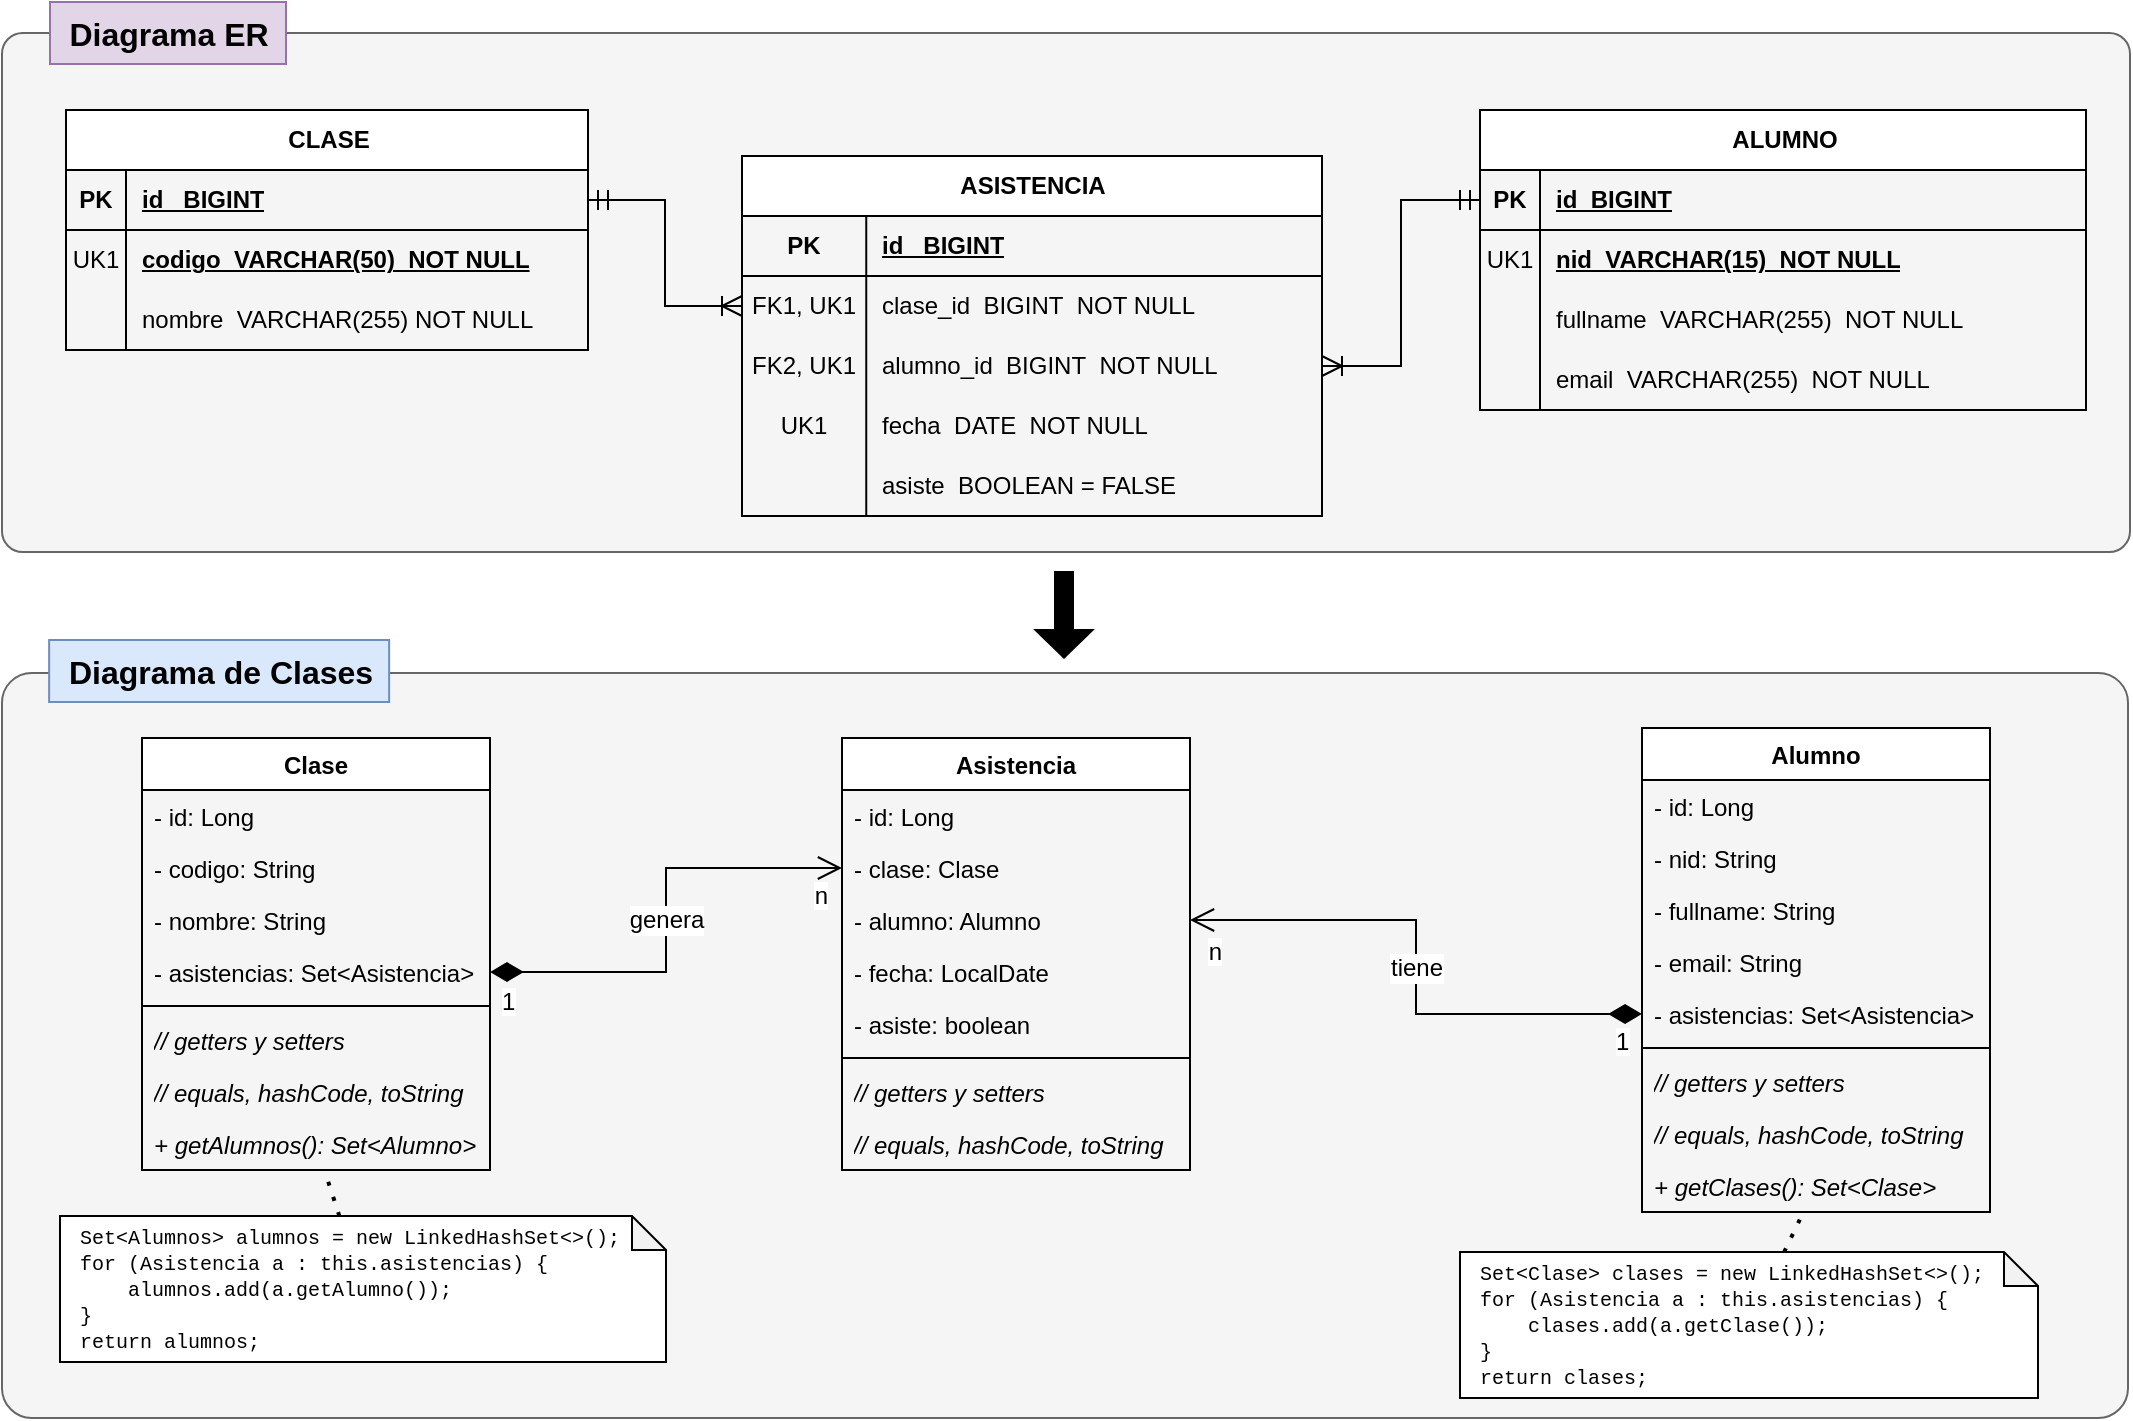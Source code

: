 <mxfile version="21.6.1" type="device">
  <diagram name="Ej04: AsistenciaClaseBootcamp" id="c6hF1cLbRYbWga9V10Wv">
    <mxGraphModel dx="2589" dy="1699" grid="0" gridSize="10" guides="1" tooltips="1" connect="1" arrows="1" fold="1" page="1" pageScale="1" pageWidth="1169" pageHeight="827" math="0" shadow="0">
      <root>
        <mxCell id="0" />
        <mxCell id="1" parent="0" />
        <mxCell id="1OfjzF8hb799n_BFfoPv-2" value="" style="group" vertex="1" connectable="0" parent="1">
          <mxGeometry x="-1116" y="-775" width="1064" height="271" as="geometry" />
        </mxCell>
        <mxCell id="1OfjzF8hb799n_BFfoPv-3" value="" style="rounded=1;whiteSpace=wrap;html=1;fontFamily=Helvetica;fontSize=12;arcSize=4;fillColor=#f5f5f5;strokeColor=#666666;fontColor=#333333;glass=0;shadow=0;" vertex="1" parent="1OfjzF8hb799n_BFfoPv-2">
          <mxGeometry y="11.471" width="1064" height="259.529" as="geometry" />
        </mxCell>
        <mxCell id="1OfjzF8hb799n_BFfoPv-4" value="Diagrama ER" style="text;html=1;align=center;verticalAlign=middle;resizable=0;points=[];autosize=1;strokeColor=#9673a6;fillColor=#e1d5e7;fontSize=16;fontFamily=Helvetica;fontStyle=1" vertex="1" parent="1OfjzF8hb799n_BFfoPv-2">
          <mxGeometry x="24.002" y="-4" width="118" height="31" as="geometry" />
        </mxCell>
        <mxCell id="1OfjzF8hb799n_BFfoPv-1" value="" style="group" vertex="1" connectable="0" parent="1">
          <mxGeometry x="-1116" y="-460" width="1063" height="389" as="geometry" />
        </mxCell>
        <mxCell id="OGEMMjFFykvlxQLGRDJc-118" value="" style="rounded=1;whiteSpace=wrap;html=1;fontFamily=Helvetica;fontSize=12;arcSize=4;fillColor=#f5f5f5;strokeColor=#666666;fontColor=#333333;glass=0;shadow=0;" parent="1OfjzF8hb799n_BFfoPv-1" vertex="1">
          <mxGeometry y="16.466" width="1063" height="372.534" as="geometry" />
        </mxCell>
        <mxCell id="OGEMMjFFykvlxQLGRDJc-119" value="Diagrama de Clases" style="text;html=1;align=center;verticalAlign=middle;resizable=0;points=[];autosize=1;strokeColor=#6c8ebf;fillColor=#dae8fc;fontSize=16;fontFamily=Helvetica;fontStyle=1" parent="1OfjzF8hb799n_BFfoPv-1" vertex="1">
          <mxGeometry x="23.57" width="170" height="31" as="geometry" />
        </mxCell>
        <mxCell id="OGEMMjFFykvlxQLGRDJc-1" value="CLASE" style="shape=table;startSize=30;container=1;collapsible=1;childLayout=tableLayout;fixedRows=1;rowLines=0;fontStyle=1;align=center;resizeLast=1;html=1;fontSize=12;" parent="1" vertex="1">
          <mxGeometry x="-1084" y="-725" width="261" height="120" as="geometry" />
        </mxCell>
        <mxCell id="OGEMMjFFykvlxQLGRDJc-2" value="" style="shape=tableRow;horizontal=0;startSize=0;swimlaneHead=0;swimlaneBody=0;fillColor=none;collapsible=0;dropTarget=0;points=[[0,0.5],[1,0.5]];portConstraint=eastwest;top=0;left=0;right=0;bottom=1;fontSize=12;" parent="OGEMMjFFykvlxQLGRDJc-1" vertex="1">
          <mxGeometry y="30" width="261" height="30" as="geometry" />
        </mxCell>
        <mxCell id="OGEMMjFFykvlxQLGRDJc-3" value="PK" style="shape=partialRectangle;connectable=0;fillColor=none;top=0;left=0;bottom=0;right=0;fontStyle=1;overflow=hidden;whiteSpace=wrap;html=1;fontSize=12;" parent="OGEMMjFFykvlxQLGRDJc-2" vertex="1">
          <mxGeometry width="30" height="30" as="geometry">
            <mxRectangle width="30" height="30" as="alternateBounds" />
          </mxGeometry>
        </mxCell>
        <mxCell id="OGEMMjFFykvlxQLGRDJc-4" value="id&amp;nbsp; &amp;nbsp;BIGINT" style="shape=partialRectangle;connectable=0;fillColor=none;top=0;left=0;bottom=0;right=0;align=left;spacingLeft=6;fontStyle=5;overflow=hidden;whiteSpace=wrap;html=1;fontSize=12;" parent="OGEMMjFFykvlxQLGRDJc-2" vertex="1">
          <mxGeometry x="30" width="231" height="30" as="geometry">
            <mxRectangle width="231" height="30" as="alternateBounds" />
          </mxGeometry>
        </mxCell>
        <mxCell id="OGEMMjFFykvlxQLGRDJc-5" value="" style="shape=tableRow;horizontal=0;startSize=0;swimlaneHead=0;swimlaneBody=0;fillColor=none;collapsible=0;dropTarget=0;points=[[0,0.5],[1,0.5]];portConstraint=eastwest;top=0;left=0;right=0;bottom=0;fontSize=12;" parent="OGEMMjFFykvlxQLGRDJc-1" vertex="1">
          <mxGeometry y="60" width="261" height="30" as="geometry" />
        </mxCell>
        <mxCell id="OGEMMjFFykvlxQLGRDJc-6" value="UK1" style="shape=partialRectangle;connectable=0;fillColor=none;top=0;left=0;bottom=0;right=0;editable=1;overflow=hidden;whiteSpace=wrap;html=1;fontSize=12;" parent="OGEMMjFFykvlxQLGRDJc-5" vertex="1">
          <mxGeometry width="30" height="30" as="geometry">
            <mxRectangle width="30" height="30" as="alternateBounds" />
          </mxGeometry>
        </mxCell>
        <mxCell id="OGEMMjFFykvlxQLGRDJc-7" value="codigo&amp;nbsp; VARCHAR(50)&amp;nbsp; NOT NULL" style="shape=partialRectangle;connectable=0;fillColor=none;top=0;left=0;bottom=0;right=0;align=left;spacingLeft=6;overflow=hidden;whiteSpace=wrap;html=1;fontSize=12;fontStyle=5" parent="OGEMMjFFykvlxQLGRDJc-5" vertex="1">
          <mxGeometry x="30" width="231" height="30" as="geometry">
            <mxRectangle width="231" height="30" as="alternateBounds" />
          </mxGeometry>
        </mxCell>
        <mxCell id="OGEMMjFFykvlxQLGRDJc-8" value="" style="shape=tableRow;horizontal=0;startSize=0;swimlaneHead=0;swimlaneBody=0;fillColor=none;collapsible=0;dropTarget=0;points=[[0,0.5],[1,0.5]];portConstraint=eastwest;top=0;left=0;right=0;bottom=0;fontSize=12;" parent="OGEMMjFFykvlxQLGRDJc-1" vertex="1">
          <mxGeometry y="90" width="261" height="30" as="geometry" />
        </mxCell>
        <mxCell id="OGEMMjFFykvlxQLGRDJc-9" value="" style="shape=partialRectangle;connectable=0;fillColor=none;top=0;left=0;bottom=0;right=0;editable=1;overflow=hidden;whiteSpace=wrap;html=1;fontSize=12;" parent="OGEMMjFFykvlxQLGRDJc-8" vertex="1">
          <mxGeometry width="30" height="30" as="geometry">
            <mxRectangle width="30" height="30" as="alternateBounds" />
          </mxGeometry>
        </mxCell>
        <mxCell id="OGEMMjFFykvlxQLGRDJc-10" value="nombre&amp;nbsp; VARCHAR(255) NOT NULL" style="shape=partialRectangle;connectable=0;fillColor=none;top=0;left=0;bottom=0;right=0;align=left;spacingLeft=6;overflow=hidden;whiteSpace=wrap;html=1;fontSize=12;" parent="OGEMMjFFykvlxQLGRDJc-8" vertex="1">
          <mxGeometry x="30" width="231" height="30" as="geometry">
            <mxRectangle width="231" height="30" as="alternateBounds" />
          </mxGeometry>
        </mxCell>
        <mxCell id="OGEMMjFFykvlxQLGRDJc-14" value="ALUMNO" style="shape=table;startSize=30;container=1;collapsible=1;childLayout=tableLayout;fixedRows=1;rowLines=0;fontStyle=1;align=center;resizeLast=1;html=1;fontSize=12;" parent="1" vertex="1">
          <mxGeometry x="-377" y="-725" width="303" height="150" as="geometry" />
        </mxCell>
        <mxCell id="OGEMMjFFykvlxQLGRDJc-15" value="" style="shape=tableRow;horizontal=0;startSize=0;swimlaneHead=0;swimlaneBody=0;fillColor=none;collapsible=0;dropTarget=0;points=[[0,0.5],[1,0.5]];portConstraint=eastwest;top=0;left=0;right=0;bottom=1;fontSize=12;" parent="OGEMMjFFykvlxQLGRDJc-14" vertex="1">
          <mxGeometry y="30" width="303" height="30" as="geometry" />
        </mxCell>
        <mxCell id="OGEMMjFFykvlxQLGRDJc-16" value="PK" style="shape=partialRectangle;connectable=0;fillColor=none;top=0;left=0;bottom=0;right=0;fontStyle=1;overflow=hidden;whiteSpace=wrap;html=1;fontSize=12;" parent="OGEMMjFFykvlxQLGRDJc-15" vertex="1">
          <mxGeometry width="30" height="30" as="geometry">
            <mxRectangle width="30" height="30" as="alternateBounds" />
          </mxGeometry>
        </mxCell>
        <mxCell id="OGEMMjFFykvlxQLGRDJc-17" value="id&amp;nbsp; BIGINT" style="shape=partialRectangle;connectable=0;fillColor=none;top=0;left=0;bottom=0;right=0;align=left;spacingLeft=6;fontStyle=5;overflow=hidden;whiteSpace=wrap;html=1;fontSize=12;" parent="OGEMMjFFykvlxQLGRDJc-15" vertex="1">
          <mxGeometry x="30" width="273" height="30" as="geometry">
            <mxRectangle width="273" height="30" as="alternateBounds" />
          </mxGeometry>
        </mxCell>
        <mxCell id="OGEMMjFFykvlxQLGRDJc-18" value="" style="shape=tableRow;horizontal=0;startSize=0;swimlaneHead=0;swimlaneBody=0;fillColor=none;collapsible=0;dropTarget=0;points=[[0,0.5],[1,0.5]];portConstraint=eastwest;top=0;left=0;right=0;bottom=0;fontSize=12;" parent="OGEMMjFFykvlxQLGRDJc-14" vertex="1">
          <mxGeometry y="60" width="303" height="30" as="geometry" />
        </mxCell>
        <mxCell id="OGEMMjFFykvlxQLGRDJc-19" value="UK1" style="shape=partialRectangle;connectable=0;fillColor=none;top=0;left=0;bottom=0;right=0;editable=1;overflow=hidden;whiteSpace=wrap;html=1;fontSize=12;" parent="OGEMMjFFykvlxQLGRDJc-18" vertex="1">
          <mxGeometry width="30" height="30" as="geometry">
            <mxRectangle width="30" height="30" as="alternateBounds" />
          </mxGeometry>
        </mxCell>
        <mxCell id="OGEMMjFFykvlxQLGRDJc-20" value="nid&amp;nbsp; VARCHAR(15)&amp;nbsp; NOT NULL" style="shape=partialRectangle;connectable=0;fillColor=none;top=0;left=0;bottom=0;right=0;align=left;spacingLeft=6;overflow=hidden;whiteSpace=wrap;html=1;fontSize=12;fontStyle=5" parent="OGEMMjFFykvlxQLGRDJc-18" vertex="1">
          <mxGeometry x="30" width="273" height="30" as="geometry">
            <mxRectangle width="273" height="30" as="alternateBounds" />
          </mxGeometry>
        </mxCell>
        <mxCell id="OGEMMjFFykvlxQLGRDJc-27" value="" style="shape=tableRow;horizontal=0;startSize=0;swimlaneHead=0;swimlaneBody=0;fillColor=none;collapsible=0;dropTarget=0;points=[[0,0.5],[1,0.5]];portConstraint=eastwest;top=0;left=0;right=0;bottom=0;fontSize=12;" parent="OGEMMjFFykvlxQLGRDJc-14" vertex="1">
          <mxGeometry y="90" width="303" height="30" as="geometry" />
        </mxCell>
        <mxCell id="OGEMMjFFykvlxQLGRDJc-28" value="" style="shape=partialRectangle;connectable=0;fillColor=none;top=0;left=0;bottom=0;right=0;editable=1;overflow=hidden;whiteSpace=wrap;html=1;fontSize=12;" parent="OGEMMjFFykvlxQLGRDJc-27" vertex="1">
          <mxGeometry width="30" height="30" as="geometry">
            <mxRectangle width="30" height="30" as="alternateBounds" />
          </mxGeometry>
        </mxCell>
        <mxCell id="OGEMMjFFykvlxQLGRDJc-29" value="fullname&amp;nbsp; VARCHAR(255)&amp;nbsp;&amp;nbsp;NOT NULL" style="shape=partialRectangle;connectable=0;fillColor=none;top=0;left=0;bottom=0;right=0;align=left;spacingLeft=6;overflow=hidden;whiteSpace=wrap;html=1;fontSize=12;" parent="OGEMMjFFykvlxQLGRDJc-27" vertex="1">
          <mxGeometry x="30" width="273" height="30" as="geometry">
            <mxRectangle width="273" height="30" as="alternateBounds" />
          </mxGeometry>
        </mxCell>
        <mxCell id="OGEMMjFFykvlxQLGRDJc-21" value="" style="shape=tableRow;horizontal=0;startSize=0;swimlaneHead=0;swimlaneBody=0;fillColor=none;collapsible=0;dropTarget=0;points=[[0,0.5],[1,0.5]];portConstraint=eastwest;top=0;left=0;right=0;bottom=0;fontSize=12;" parent="OGEMMjFFykvlxQLGRDJc-14" vertex="1">
          <mxGeometry y="120" width="303" height="30" as="geometry" />
        </mxCell>
        <mxCell id="OGEMMjFFykvlxQLGRDJc-22" value="" style="shape=partialRectangle;connectable=0;fillColor=none;top=0;left=0;bottom=0;right=0;editable=1;overflow=hidden;whiteSpace=wrap;html=1;fontSize=12;" parent="OGEMMjFFykvlxQLGRDJc-21" vertex="1">
          <mxGeometry width="30" height="30" as="geometry">
            <mxRectangle width="30" height="30" as="alternateBounds" />
          </mxGeometry>
        </mxCell>
        <mxCell id="OGEMMjFFykvlxQLGRDJc-23" value="email&amp;nbsp; VARCHAR(255)&amp;nbsp;&amp;nbsp;NOT NULL" style="shape=partialRectangle;connectable=0;fillColor=none;top=0;left=0;bottom=0;right=0;align=left;spacingLeft=6;overflow=hidden;whiteSpace=wrap;html=1;fontSize=12;" parent="OGEMMjFFykvlxQLGRDJc-21" vertex="1">
          <mxGeometry x="30" width="273" height="30" as="geometry">
            <mxRectangle width="273" height="30" as="alternateBounds" />
          </mxGeometry>
        </mxCell>
        <mxCell id="OGEMMjFFykvlxQLGRDJc-30" value="ASISTENCIA" style="shape=table;startSize=30;container=1;collapsible=1;childLayout=tableLayout;fixedRows=1;rowLines=0;fontStyle=1;align=center;resizeLast=1;html=1;fontSize=12;" parent="1" vertex="1">
          <mxGeometry x="-746" y="-702" width="290" height="180" as="geometry" />
        </mxCell>
        <mxCell id="OGEMMjFFykvlxQLGRDJc-31" value="" style="shape=tableRow;horizontal=0;startSize=0;swimlaneHead=0;swimlaneBody=0;fillColor=none;collapsible=0;dropTarget=0;points=[[0,0.5],[1,0.5]];portConstraint=eastwest;top=0;left=0;right=0;bottom=1;fontSize=12;" parent="OGEMMjFFykvlxQLGRDJc-30" vertex="1">
          <mxGeometry y="30" width="290" height="30" as="geometry" />
        </mxCell>
        <mxCell id="OGEMMjFFykvlxQLGRDJc-32" value="PK" style="shape=partialRectangle;connectable=0;fillColor=none;top=0;left=0;bottom=0;right=0;fontStyle=1;overflow=hidden;whiteSpace=wrap;html=1;fontSize=12;" parent="OGEMMjFFykvlxQLGRDJc-31" vertex="1">
          <mxGeometry width="62.125" height="30" as="geometry">
            <mxRectangle width="62.125" height="30" as="alternateBounds" />
          </mxGeometry>
        </mxCell>
        <mxCell id="OGEMMjFFykvlxQLGRDJc-33" value="id&amp;nbsp; &amp;nbsp;BIGINT" style="shape=partialRectangle;connectable=0;fillColor=none;top=0;left=0;bottom=0;right=0;align=left;spacingLeft=6;fontStyle=5;overflow=hidden;whiteSpace=wrap;html=1;fontSize=12;" parent="OGEMMjFFykvlxQLGRDJc-31" vertex="1">
          <mxGeometry x="62.125" width="227.875" height="30" as="geometry">
            <mxRectangle width="227.875" height="30" as="alternateBounds" />
          </mxGeometry>
        </mxCell>
        <mxCell id="OGEMMjFFykvlxQLGRDJc-34" value="" style="shape=tableRow;horizontal=0;startSize=0;swimlaneHead=0;swimlaneBody=0;fillColor=none;collapsible=0;dropTarget=0;points=[[0,0.5],[1,0.5]];portConstraint=eastwest;top=0;left=0;right=0;bottom=0;fontSize=12;" parent="OGEMMjFFykvlxQLGRDJc-30" vertex="1">
          <mxGeometry y="60" width="290" height="30" as="geometry" />
        </mxCell>
        <mxCell id="OGEMMjFFykvlxQLGRDJc-35" value="FK1, UK1" style="shape=partialRectangle;connectable=0;fillColor=none;top=0;left=0;bottom=0;right=0;editable=1;overflow=hidden;whiteSpace=wrap;html=1;fontSize=12;" parent="OGEMMjFFykvlxQLGRDJc-34" vertex="1">
          <mxGeometry width="62.125" height="30" as="geometry">
            <mxRectangle width="62.125" height="30" as="alternateBounds" />
          </mxGeometry>
        </mxCell>
        <mxCell id="OGEMMjFFykvlxQLGRDJc-36" value="clase_id&amp;nbsp; BIGINT&amp;nbsp; NOT NULL" style="shape=partialRectangle;connectable=0;fillColor=none;top=0;left=0;bottom=0;right=0;align=left;spacingLeft=6;overflow=hidden;whiteSpace=wrap;html=1;fontSize=12;fontStyle=0" parent="OGEMMjFFykvlxQLGRDJc-34" vertex="1">
          <mxGeometry x="62.125" width="227.875" height="30" as="geometry">
            <mxRectangle width="227.875" height="30" as="alternateBounds" />
          </mxGeometry>
        </mxCell>
        <mxCell id="OGEMMjFFykvlxQLGRDJc-37" value="" style="shape=tableRow;horizontal=0;startSize=0;swimlaneHead=0;swimlaneBody=0;fillColor=none;collapsible=0;dropTarget=0;points=[[0,0.5],[1,0.5]];portConstraint=eastwest;top=0;left=0;right=0;bottom=0;fontSize=12;" parent="OGEMMjFFykvlxQLGRDJc-30" vertex="1">
          <mxGeometry y="90" width="290" height="30" as="geometry" />
        </mxCell>
        <mxCell id="OGEMMjFFykvlxQLGRDJc-38" value="FK2, UK1" style="shape=partialRectangle;connectable=0;fillColor=none;top=0;left=0;bottom=0;right=0;editable=1;overflow=hidden;whiteSpace=wrap;html=1;fontSize=12;" parent="OGEMMjFFykvlxQLGRDJc-37" vertex="1">
          <mxGeometry width="62.125" height="30" as="geometry">
            <mxRectangle width="62.125" height="30" as="alternateBounds" />
          </mxGeometry>
        </mxCell>
        <mxCell id="OGEMMjFFykvlxQLGRDJc-39" value="alumno_id&amp;nbsp; BIGINT&amp;nbsp; NOT NULL" style="shape=partialRectangle;connectable=0;fillColor=none;top=0;left=0;bottom=0;right=0;align=left;spacingLeft=6;overflow=hidden;whiteSpace=wrap;html=1;fontSize=12;" parent="OGEMMjFFykvlxQLGRDJc-37" vertex="1">
          <mxGeometry x="62.125" width="227.875" height="30" as="geometry">
            <mxRectangle width="227.875" height="30" as="alternateBounds" />
          </mxGeometry>
        </mxCell>
        <mxCell id="OGEMMjFFykvlxQLGRDJc-40" value="" style="shape=tableRow;horizontal=0;startSize=0;swimlaneHead=0;swimlaneBody=0;fillColor=none;collapsible=0;dropTarget=0;points=[[0,0.5],[1,0.5]];portConstraint=eastwest;top=0;left=0;right=0;bottom=0;fontSize=12;" parent="OGEMMjFFykvlxQLGRDJc-30" vertex="1">
          <mxGeometry y="120" width="290" height="30" as="geometry" />
        </mxCell>
        <mxCell id="OGEMMjFFykvlxQLGRDJc-41" value="UK1" style="shape=partialRectangle;connectable=0;fillColor=none;top=0;left=0;bottom=0;right=0;editable=1;overflow=hidden;whiteSpace=wrap;html=1;fontSize=12;" parent="OGEMMjFFykvlxQLGRDJc-40" vertex="1">
          <mxGeometry width="62.125" height="30" as="geometry">
            <mxRectangle width="62.125" height="30" as="alternateBounds" />
          </mxGeometry>
        </mxCell>
        <mxCell id="OGEMMjFFykvlxQLGRDJc-42" value="fecha&amp;nbsp; DATE&amp;nbsp;&amp;nbsp;NOT NULL" style="shape=partialRectangle;connectable=0;fillColor=none;top=0;left=0;bottom=0;right=0;align=left;spacingLeft=6;overflow=hidden;whiteSpace=wrap;html=1;fontSize=12;" parent="OGEMMjFFykvlxQLGRDJc-40" vertex="1">
          <mxGeometry x="62.125" width="227.875" height="30" as="geometry">
            <mxRectangle width="227.875" height="30" as="alternateBounds" />
          </mxGeometry>
        </mxCell>
        <mxCell id="OGEMMjFFykvlxQLGRDJc-43" value="" style="shape=tableRow;horizontal=0;startSize=0;swimlaneHead=0;swimlaneBody=0;fillColor=none;collapsible=0;dropTarget=0;points=[[0,0.5],[1,0.5]];portConstraint=eastwest;top=0;left=0;right=0;bottom=0;fontSize=12;" parent="OGEMMjFFykvlxQLGRDJc-30" vertex="1">
          <mxGeometry y="150" width="290" height="30" as="geometry" />
        </mxCell>
        <mxCell id="OGEMMjFFykvlxQLGRDJc-44" value="" style="shape=partialRectangle;connectable=0;fillColor=none;top=0;left=0;bottom=0;right=0;editable=1;overflow=hidden;whiteSpace=wrap;html=1;fontSize=12;" parent="OGEMMjFFykvlxQLGRDJc-43" vertex="1">
          <mxGeometry width="62.125" height="30" as="geometry">
            <mxRectangle width="62.125" height="30" as="alternateBounds" />
          </mxGeometry>
        </mxCell>
        <mxCell id="OGEMMjFFykvlxQLGRDJc-45" value="asiste&amp;nbsp; BOOLEAN = FALSE" style="shape=partialRectangle;connectable=0;fillColor=none;top=0;left=0;bottom=0;right=0;align=left;spacingLeft=6;overflow=hidden;whiteSpace=wrap;html=1;fontSize=12;" parent="OGEMMjFFykvlxQLGRDJc-43" vertex="1">
          <mxGeometry x="62.125" width="227.875" height="30" as="geometry">
            <mxRectangle width="227.875" height="30" as="alternateBounds" />
          </mxGeometry>
        </mxCell>
        <mxCell id="OGEMMjFFykvlxQLGRDJc-49" value="" style="edgeStyle=orthogonalEdgeStyle;fontSize=12;html=1;endArrow=ERoneToMany;rounded=0;startSize=8;endSize=8;startArrow=ERmandOne;startFill=0;" parent="1" source="OGEMMjFFykvlxQLGRDJc-15" target="OGEMMjFFykvlxQLGRDJc-37" edge="1">
          <mxGeometry width="100" height="100" relative="1" as="geometry">
            <mxPoint x="-591" y="-483" as="sourcePoint" />
            <mxPoint x="-491" y="-583" as="targetPoint" />
          </mxGeometry>
        </mxCell>
        <mxCell id="OGEMMjFFykvlxQLGRDJc-50" value="" style="edgeStyle=orthogonalEdgeStyle;fontSize=12;html=1;endArrow=ERoneToMany;rounded=0;startSize=8;endSize=8;entryX=0;entryY=0.5;entryDx=0;entryDy=0;startArrow=ERmandOne;startFill=0;" parent="1" source="OGEMMjFFykvlxQLGRDJc-2" target="OGEMMjFFykvlxQLGRDJc-34" edge="1">
          <mxGeometry width="100" height="100" relative="1" as="geometry">
            <mxPoint x="-347" y="-720" as="sourcePoint" />
            <mxPoint x="-446" y="-627" as="targetPoint" />
          </mxGeometry>
        </mxCell>
        <mxCell id="OGEMMjFFykvlxQLGRDJc-68" value="Clase" style="swimlane;fontStyle=1;align=center;verticalAlign=top;childLayout=stackLayout;horizontal=1;startSize=26;horizontalStack=0;resizeParent=1;resizeParentMax=0;resizeLast=0;collapsible=1;marginBottom=0;whiteSpace=wrap;html=1;fontSize=12;" parent="1" vertex="1">
          <mxGeometry x="-1046" y="-411" width="174" height="216" as="geometry" />
        </mxCell>
        <mxCell id="OGEMMjFFykvlxQLGRDJc-69" value="- id: Long" style="text;strokeColor=none;fillColor=none;align=left;verticalAlign=top;spacingLeft=4;spacingRight=4;overflow=hidden;rotatable=0;points=[[0,0.5],[1,0.5]];portConstraint=eastwest;whiteSpace=wrap;html=1;fontSize=12;" parent="OGEMMjFFykvlxQLGRDJc-68" vertex="1">
          <mxGeometry y="26" width="174" height="26" as="geometry" />
        </mxCell>
        <mxCell id="OGEMMjFFykvlxQLGRDJc-72" value="- codigo: String" style="text;strokeColor=none;fillColor=none;align=left;verticalAlign=top;spacingLeft=4;spacingRight=4;overflow=hidden;rotatable=0;points=[[0,0.5],[1,0.5]];portConstraint=eastwest;whiteSpace=wrap;html=1;fontSize=12;" parent="OGEMMjFFykvlxQLGRDJc-68" vertex="1">
          <mxGeometry y="52" width="174" height="26" as="geometry" />
        </mxCell>
        <mxCell id="OGEMMjFFykvlxQLGRDJc-73" value="- nombre: String" style="text;strokeColor=none;fillColor=none;align=left;verticalAlign=top;spacingLeft=4;spacingRight=4;overflow=hidden;rotatable=0;points=[[0,0.5],[1,0.5]];portConstraint=eastwest;whiteSpace=wrap;html=1;fontSize=12;" parent="OGEMMjFFykvlxQLGRDJc-68" vertex="1">
          <mxGeometry y="78" width="174" height="26" as="geometry" />
        </mxCell>
        <mxCell id="OGEMMjFFykvlxQLGRDJc-81" value="- asistencias: Set&amp;lt;Asistencia&amp;gt;" style="text;strokeColor=none;fillColor=none;align=left;verticalAlign=top;spacingLeft=4;spacingRight=4;overflow=hidden;rotatable=0;points=[[0,0.5],[1,0.5]];portConstraint=eastwest;whiteSpace=wrap;html=1;fontSize=12;" parent="OGEMMjFFykvlxQLGRDJc-68" vertex="1">
          <mxGeometry y="104" width="174" height="26" as="geometry" />
        </mxCell>
        <mxCell id="OGEMMjFFykvlxQLGRDJc-70" value="" style="line;strokeWidth=1;fillColor=none;align=left;verticalAlign=middle;spacingTop=-1;spacingLeft=3;spacingRight=3;rotatable=0;labelPosition=right;points=[];portConstraint=eastwest;strokeColor=inherit;fontSize=12;" parent="OGEMMjFFykvlxQLGRDJc-68" vertex="1">
          <mxGeometry y="130" width="174" height="8" as="geometry" />
        </mxCell>
        <mxCell id="OGEMMjFFykvlxQLGRDJc-74" value="// getters y setters" style="text;strokeColor=none;fillColor=none;align=left;verticalAlign=top;spacingLeft=4;spacingRight=4;overflow=hidden;rotatable=0;points=[[0,0.5],[1,0.5]];portConstraint=eastwest;whiteSpace=wrap;html=1;fontSize=12;fontStyle=2" parent="OGEMMjFFykvlxQLGRDJc-68" vertex="1">
          <mxGeometry y="138" width="174" height="26" as="geometry" />
        </mxCell>
        <mxCell id="OGEMMjFFykvlxQLGRDJc-109" value="// equals, hashCode, toString" style="text;strokeColor=none;fillColor=none;align=left;verticalAlign=top;spacingLeft=4;spacingRight=4;overflow=hidden;rotatable=0;points=[[0,0.5],[1,0.5]];portConstraint=eastwest;whiteSpace=wrap;html=1;fontSize=12;fontStyle=2" parent="OGEMMjFFykvlxQLGRDJc-68" vertex="1">
          <mxGeometry y="164" width="174" height="26" as="geometry" />
        </mxCell>
        <mxCell id="OGEMMjFFykvlxQLGRDJc-106" value="+ getAlumnos(): Set&amp;lt;Alumno&amp;gt;" style="text;strokeColor=none;fillColor=none;align=left;verticalAlign=top;spacingLeft=4;spacingRight=4;overflow=hidden;rotatable=0;points=[[0,0.5],[1,0.5]];portConstraint=eastwest;whiteSpace=wrap;html=1;fontSize=12;fontStyle=2" parent="OGEMMjFFykvlxQLGRDJc-68" vertex="1">
          <mxGeometry y="190" width="174" height="26" as="geometry" />
        </mxCell>
        <mxCell id="OGEMMjFFykvlxQLGRDJc-82" value="Asistencia" style="swimlane;fontStyle=1;align=center;verticalAlign=top;childLayout=stackLayout;horizontal=1;startSize=26;horizontalStack=0;resizeParent=1;resizeParentMax=0;resizeLast=0;collapsible=1;marginBottom=0;whiteSpace=wrap;html=1;fontSize=12;" parent="1" vertex="1">
          <mxGeometry x="-696" y="-411" width="174" height="216" as="geometry" />
        </mxCell>
        <mxCell id="OGEMMjFFykvlxQLGRDJc-83" value="- id: Long" style="text;strokeColor=none;fillColor=none;align=left;verticalAlign=top;spacingLeft=4;spacingRight=4;overflow=hidden;rotatable=0;points=[[0,0.5],[1,0.5]];portConstraint=eastwest;whiteSpace=wrap;html=1;fontSize=12;" parent="OGEMMjFFykvlxQLGRDJc-82" vertex="1">
          <mxGeometry y="26" width="174" height="26" as="geometry" />
        </mxCell>
        <mxCell id="OGEMMjFFykvlxQLGRDJc-84" value="- clase: Clase" style="text;strokeColor=none;fillColor=none;align=left;verticalAlign=top;spacingLeft=4;spacingRight=4;overflow=hidden;rotatable=0;points=[[0,0.5],[1,0.5]];portConstraint=eastwest;whiteSpace=wrap;html=1;fontSize=12;" parent="OGEMMjFFykvlxQLGRDJc-82" vertex="1">
          <mxGeometry y="52" width="174" height="26" as="geometry" />
        </mxCell>
        <mxCell id="OGEMMjFFykvlxQLGRDJc-85" value="- alumno: Alumno" style="text;strokeColor=none;fillColor=none;align=left;verticalAlign=top;spacingLeft=4;spacingRight=4;overflow=hidden;rotatable=0;points=[[0,0.5],[1,0.5]];portConstraint=eastwest;whiteSpace=wrap;html=1;fontSize=12;" parent="OGEMMjFFykvlxQLGRDJc-82" vertex="1">
          <mxGeometry y="78" width="174" height="26" as="geometry" />
        </mxCell>
        <mxCell id="OGEMMjFFykvlxQLGRDJc-86" value="- fecha: LocalDate" style="text;strokeColor=none;fillColor=none;align=left;verticalAlign=top;spacingLeft=4;spacingRight=4;overflow=hidden;rotatable=0;points=[[0,0.5],[1,0.5]];portConstraint=eastwest;whiteSpace=wrap;html=1;fontSize=12;" parent="OGEMMjFFykvlxQLGRDJc-82" vertex="1">
          <mxGeometry y="104" width="174" height="26" as="geometry" />
        </mxCell>
        <mxCell id="OGEMMjFFykvlxQLGRDJc-90" value="- asiste: boolean" style="text;strokeColor=none;fillColor=none;align=left;verticalAlign=top;spacingLeft=4;spacingRight=4;overflow=hidden;rotatable=0;points=[[0,0.5],[1,0.5]];portConstraint=eastwest;whiteSpace=wrap;html=1;fontSize=12;" parent="OGEMMjFFykvlxQLGRDJc-82" vertex="1">
          <mxGeometry y="130" width="174" height="26" as="geometry" />
        </mxCell>
        <mxCell id="OGEMMjFFykvlxQLGRDJc-87" value="" style="line;strokeWidth=1;fillColor=none;align=left;verticalAlign=middle;spacingTop=-1;spacingLeft=3;spacingRight=3;rotatable=0;labelPosition=right;points=[];portConstraint=eastwest;strokeColor=inherit;fontSize=12;" parent="OGEMMjFFykvlxQLGRDJc-82" vertex="1">
          <mxGeometry y="156" width="174" height="8" as="geometry" />
        </mxCell>
        <mxCell id="OGEMMjFFykvlxQLGRDJc-88" value="// getters y setters" style="text;strokeColor=none;fillColor=none;align=left;verticalAlign=top;spacingLeft=4;spacingRight=4;overflow=hidden;rotatable=0;points=[[0,0.5],[1,0.5]];portConstraint=eastwest;whiteSpace=wrap;html=1;fontSize=12;fontStyle=2" parent="OGEMMjFFykvlxQLGRDJc-82" vertex="1">
          <mxGeometry y="164" width="174" height="26" as="geometry" />
        </mxCell>
        <mxCell id="OGEMMjFFykvlxQLGRDJc-114" value="// equals, hashCode, toString" style="text;strokeColor=none;fillColor=none;align=left;verticalAlign=top;spacingLeft=4;spacingRight=4;overflow=hidden;rotatable=0;points=[[0,0.5],[1,0.5]];portConstraint=eastwest;whiteSpace=wrap;html=1;fontSize=12;fontStyle=2" parent="OGEMMjFFykvlxQLGRDJc-82" vertex="1">
          <mxGeometry y="190" width="174" height="26" as="geometry" />
        </mxCell>
        <mxCell id="OGEMMjFFykvlxQLGRDJc-91" value="genera" style="endArrow=open;html=1;endSize=10;startArrow=diamondThin;startSize=14;startFill=1;rounded=0;fontSize=12;edgeStyle=orthogonalEdgeStyle;" parent="1" source="OGEMMjFFykvlxQLGRDJc-81" target="OGEMMjFFykvlxQLGRDJc-84" edge="1">
          <mxGeometry relative="1" as="geometry">
            <mxPoint x="-784" y="-407" as="sourcePoint" />
            <mxPoint x="-404" y="-447" as="targetPoint" />
          </mxGeometry>
        </mxCell>
        <mxCell id="OGEMMjFFykvlxQLGRDJc-92" value="1" style="edgeLabel;resizable=0;html=1;align=left;verticalAlign=top;fontSize=12;" parent="OGEMMjFFykvlxQLGRDJc-91" connectable="0" vertex="1">
          <mxGeometry x="-1" relative="1" as="geometry">
            <mxPoint x="4" y="1" as="offset" />
          </mxGeometry>
        </mxCell>
        <mxCell id="OGEMMjFFykvlxQLGRDJc-93" value="n" style="edgeLabel;resizable=0;html=1;align=right;verticalAlign=top;fontSize=12;" parent="OGEMMjFFykvlxQLGRDJc-91" connectable="0" vertex="1">
          <mxGeometry x="1" relative="1" as="geometry">
            <mxPoint x="-7" as="offset" />
          </mxGeometry>
        </mxCell>
        <mxCell id="OGEMMjFFykvlxQLGRDJc-94" value="tiene" style="endArrow=open;html=1;endSize=10;startArrow=diamondThin;startSize=14;startFill=1;rounded=0;fontSize=12;edgeStyle=orthogonalEdgeStyle;" parent="1" source="OGEMMjFFykvlxQLGRDJc-101" target="OGEMMjFFykvlxQLGRDJc-85" edge="1">
          <mxGeometry relative="1" as="geometry">
            <mxPoint x="-426" y="-398" as="sourcePoint" />
            <mxPoint x="-384" y="-348" as="targetPoint" />
          </mxGeometry>
        </mxCell>
        <mxCell id="OGEMMjFFykvlxQLGRDJc-95" value="1" style="edgeLabel;resizable=0;html=1;align=left;verticalAlign=top;fontSize=12;" parent="OGEMMjFFykvlxQLGRDJc-94" connectable="0" vertex="1">
          <mxGeometry x="-1" relative="1" as="geometry">
            <mxPoint x="-15" as="offset" />
          </mxGeometry>
        </mxCell>
        <mxCell id="OGEMMjFFykvlxQLGRDJc-96" value="n" style="edgeLabel;resizable=0;html=1;align=right;verticalAlign=top;fontSize=12;" parent="OGEMMjFFykvlxQLGRDJc-94" connectable="0" vertex="1">
          <mxGeometry x="1" relative="1" as="geometry">
            <mxPoint x="16" y="2" as="offset" />
          </mxGeometry>
        </mxCell>
        <mxCell id="OGEMMjFFykvlxQLGRDJc-97" value="Alumno" style="swimlane;fontStyle=1;align=center;verticalAlign=top;childLayout=stackLayout;horizontal=1;startSize=26;horizontalStack=0;resizeParent=1;resizeParentMax=0;resizeLast=0;collapsible=1;marginBottom=0;whiteSpace=wrap;html=1;fontSize=12;" parent="1" vertex="1">
          <mxGeometry x="-296" y="-416" width="174" height="242" as="geometry" />
        </mxCell>
        <mxCell id="OGEMMjFFykvlxQLGRDJc-98" value="- id: Long" style="text;strokeColor=none;fillColor=none;align=left;verticalAlign=top;spacingLeft=4;spacingRight=4;overflow=hidden;rotatable=0;points=[[0,0.5],[1,0.5]];portConstraint=eastwest;whiteSpace=wrap;html=1;fontSize=12;" parent="OGEMMjFFykvlxQLGRDJc-97" vertex="1">
          <mxGeometry y="26" width="174" height="26" as="geometry" />
        </mxCell>
        <mxCell id="OGEMMjFFykvlxQLGRDJc-99" value="- nid: String" style="text;strokeColor=none;fillColor=none;align=left;verticalAlign=top;spacingLeft=4;spacingRight=4;overflow=hidden;rotatable=0;points=[[0,0.5],[1,0.5]];portConstraint=eastwest;whiteSpace=wrap;html=1;fontSize=12;" parent="OGEMMjFFykvlxQLGRDJc-97" vertex="1">
          <mxGeometry y="52" width="174" height="26" as="geometry" />
        </mxCell>
        <mxCell id="OGEMMjFFykvlxQLGRDJc-100" value="- fullname: String" style="text;strokeColor=none;fillColor=none;align=left;verticalAlign=top;spacingLeft=4;spacingRight=4;overflow=hidden;rotatable=0;points=[[0,0.5],[1,0.5]];portConstraint=eastwest;whiteSpace=wrap;html=1;fontSize=12;" parent="OGEMMjFFykvlxQLGRDJc-97" vertex="1">
          <mxGeometry y="78" width="174" height="26" as="geometry" />
        </mxCell>
        <mxCell id="OGEMMjFFykvlxQLGRDJc-104" value="- email: String" style="text;strokeColor=none;fillColor=none;align=left;verticalAlign=top;spacingLeft=4;spacingRight=4;overflow=hidden;rotatable=0;points=[[0,0.5],[1,0.5]];portConstraint=eastwest;whiteSpace=wrap;html=1;fontSize=12;" parent="OGEMMjFFykvlxQLGRDJc-97" vertex="1">
          <mxGeometry y="104" width="174" height="26" as="geometry" />
        </mxCell>
        <mxCell id="OGEMMjFFykvlxQLGRDJc-101" value="- asistencias: Set&amp;lt;Asistencia&amp;gt;" style="text;strokeColor=none;fillColor=none;align=left;verticalAlign=top;spacingLeft=4;spacingRight=4;overflow=hidden;rotatable=0;points=[[0,0.5],[1,0.5]];portConstraint=eastwest;whiteSpace=wrap;html=1;fontSize=12;" parent="OGEMMjFFykvlxQLGRDJc-97" vertex="1">
          <mxGeometry y="130" width="174" height="26" as="geometry" />
        </mxCell>
        <mxCell id="OGEMMjFFykvlxQLGRDJc-102" value="" style="line;strokeWidth=1;fillColor=none;align=left;verticalAlign=middle;spacingTop=-1;spacingLeft=3;spacingRight=3;rotatable=0;labelPosition=right;points=[];portConstraint=eastwest;strokeColor=inherit;fontSize=12;" parent="OGEMMjFFykvlxQLGRDJc-97" vertex="1">
          <mxGeometry y="156" width="174" height="8" as="geometry" />
        </mxCell>
        <mxCell id="OGEMMjFFykvlxQLGRDJc-103" value="// getters y setters" style="text;strokeColor=none;fillColor=none;align=left;verticalAlign=top;spacingLeft=4;spacingRight=4;overflow=hidden;rotatable=0;points=[[0,0.5],[1,0.5]];portConstraint=eastwest;whiteSpace=wrap;html=1;fontSize=12;fontStyle=2" parent="OGEMMjFFykvlxQLGRDJc-97" vertex="1">
          <mxGeometry y="164" width="174" height="26" as="geometry" />
        </mxCell>
        <mxCell id="OGEMMjFFykvlxQLGRDJc-110" value="// equals, hashCode, toString" style="text;strokeColor=none;fillColor=none;align=left;verticalAlign=top;spacingLeft=4;spacingRight=4;overflow=hidden;rotatable=0;points=[[0,0.5],[1,0.5]];portConstraint=eastwest;whiteSpace=wrap;html=1;fontSize=12;fontStyle=2" parent="OGEMMjFFykvlxQLGRDJc-97" vertex="1">
          <mxGeometry y="190" width="174" height="26" as="geometry" />
        </mxCell>
        <mxCell id="OGEMMjFFykvlxQLGRDJc-111" value="+ getClases(): Set&amp;lt;Clase&amp;gt;" style="text;strokeColor=none;fillColor=none;align=left;verticalAlign=top;spacingLeft=4;spacingRight=4;overflow=hidden;rotatable=0;points=[[0,0.5],[1,0.5]];portConstraint=eastwest;whiteSpace=wrap;html=1;fontSize=12;fontStyle=2" parent="OGEMMjFFykvlxQLGRDJc-97" vertex="1">
          <mxGeometry y="216" width="174" height="26" as="geometry" />
        </mxCell>
        <mxCell id="OGEMMjFFykvlxQLGRDJc-107" value="&lt;span style=&quot;font-weight: normal; font-size: 10px;&quot;&gt;&lt;font style=&quot;font-size: 10px;&quot; face=&quot;Courier New&quot;&gt;Set&amp;lt;Alumnos&amp;gt; alumnos = new LinkedHashSet&amp;lt;&amp;gt;();&lt;br&gt;for (Asistencia a : this.asistencias) {&lt;br&gt;&amp;nbsp; &amp;nbsp; alumnos.add(a.getAlumno());&lt;br&gt;}&lt;br&gt;return alumnos;&lt;br&gt;&lt;/font&gt;&lt;/span&gt;" style="shape=note;whiteSpace=wrap;html=1;backgroundOutline=1;darkOpacity=0.05;fontFamily=Helvetica;fontSize=10;size=17;fontStyle=1;fontColor=default;align=left;spacing=10;" parent="1" vertex="1">
          <mxGeometry x="-1087" y="-172" width="303" height="73" as="geometry" />
        </mxCell>
        <mxCell id="OGEMMjFFykvlxQLGRDJc-108" value="" style="endArrow=none;dashed=1;html=1;dashPattern=1 3;strokeWidth=2;rounded=0;labelBackgroundColor=default;strokeColor=default;fontFamily=Helvetica;fontSize=12;fontColor=default;startSize=14;endSize=12;shape=connector;" parent="1" source="OGEMMjFFykvlxQLGRDJc-107" target="OGEMMjFFykvlxQLGRDJc-106" edge="1">
          <mxGeometry width="50" height="50" relative="1" as="geometry">
            <mxPoint x="-572" y="-336" as="sourcePoint" />
            <mxPoint x="-522" y="-386" as="targetPoint" />
          </mxGeometry>
        </mxCell>
        <mxCell id="OGEMMjFFykvlxQLGRDJc-112" value="&lt;span style=&quot;font-weight: normal; font-size: 10px;&quot;&gt;&lt;font style=&quot;font-size: 10px;&quot; face=&quot;Courier New&quot;&gt;Set&amp;lt;Clase&amp;gt; clases = new LinkedHashSet&amp;lt;&amp;gt;();&lt;br&gt;for (Asistencia a : this.asistencias) {&lt;br&gt;&amp;nbsp; &amp;nbsp; clases.add(a.getClase());&lt;br&gt;}&lt;br&gt;return clases;&lt;br&gt;&lt;/font&gt;&lt;/span&gt;" style="shape=note;whiteSpace=wrap;html=1;backgroundOutline=1;darkOpacity=0.05;fontFamily=Helvetica;fontSize=10;size=17;fontStyle=1;fontColor=default;align=left;spacing=10;" parent="1" vertex="1">
          <mxGeometry x="-387" y="-154" width="289" height="73" as="geometry" />
        </mxCell>
        <mxCell id="OGEMMjFFykvlxQLGRDJc-113" value="" style="endArrow=none;dashed=1;html=1;dashPattern=1 3;strokeWidth=2;rounded=0;labelBackgroundColor=default;strokeColor=default;fontFamily=Helvetica;fontSize=12;fontColor=default;startSize=14;endSize=12;shape=connector;" parent="1" source="OGEMMjFFykvlxQLGRDJc-112" target="OGEMMjFFykvlxQLGRDJc-111" edge="1">
          <mxGeometry width="50" height="50" relative="1" as="geometry">
            <mxPoint x="-194" y="-210" as="sourcePoint" />
            <mxPoint x="-144" y="-260" as="targetPoint" />
          </mxGeometry>
        </mxCell>
        <mxCell id="1OfjzF8hb799n_BFfoPv-5" value="" style="shape=flexArrow;endArrow=classic;html=1;rounded=0;fontSize=12;startSize=8;endSize=4.67;curved=1;width=10;fillColor=#000000;strokeColor=none;" edge="1" parent="1">
          <mxGeometry width="50" height="50" relative="1" as="geometry">
            <mxPoint x="-585" y="-495" as="sourcePoint" />
            <mxPoint x="-585" y="-450" as="targetPoint" />
          </mxGeometry>
        </mxCell>
      </root>
    </mxGraphModel>
  </diagram>
</mxfile>
